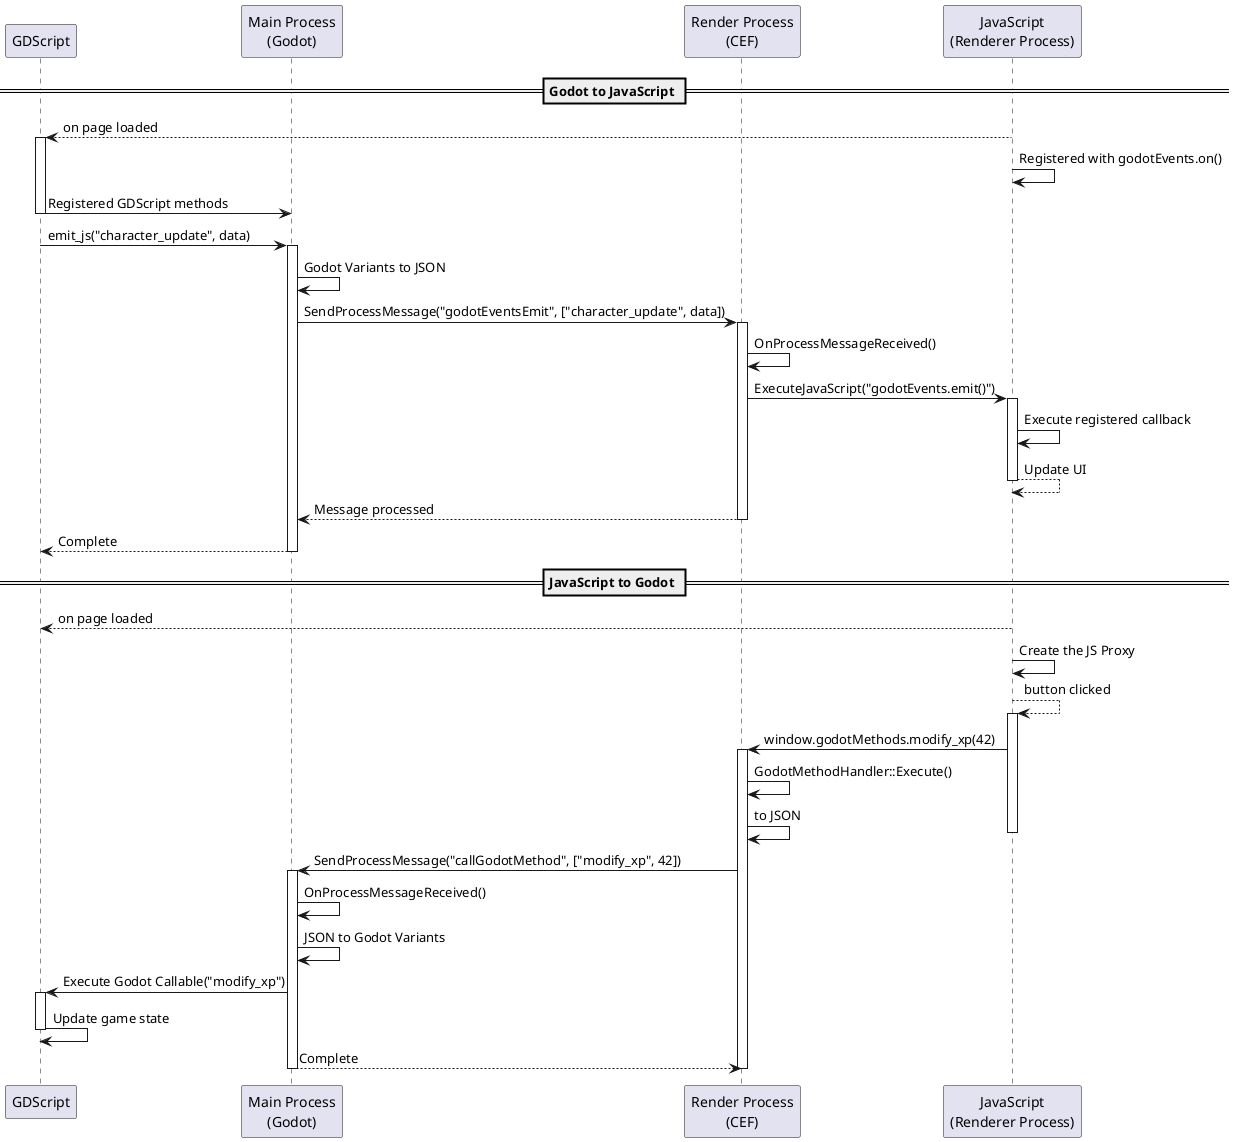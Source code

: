 @startuml

participant "GDScript" as GD
participant "Main Process\n(Godot)" as MP
participant "Render Process\n(CEF)" as RP
participant "JavaScript\n(Renderer Process)" as JS

== Godot to JavaScript ==

JS --> GD : on page loaded
activate GD
JS -> JS : Registered with godotEvents.on()
GD -> MP : Registered GDScript methods
deactivate GD

GD -> MP : emit_js("character_update", data)
activate MP

MP -> MP : Godot Variants to JSON
MP -> RP : SendProcessMessage("godotEventsEmit", ["character_update", data])
activate RP

RP -> RP : OnProcessMessageReceived()
RP -> JS : ExecuteJavaScript("godotEvents.emit()")
activate JS

JS -> JS : Execute registered callback
JS --> JS : Update UI
deactivate JS

RP --> MP : Message processed
deactivate RP

MP --> GD : Complete
deactivate MP

== JavaScript to Godot ==

JS --> GD : on page loaded
JS -> JS : Create the JS Proxy

JS --> JS : button clicked
activate JS
JS -> RP : window.godotMethods.modify_xp(42)
activate RP

RP -> RP : GodotMethodHandler::Execute()
RP -> RP : to JSON
deactivate JS

RP -> MP : SendProcessMessage("callGodotMethod", ["modify_xp", 42])
activate MP

MP -> MP : OnProcessMessageReceived()
MP -> MP : JSON to Godot Variants
MP -> GD : Execute Godot Callable("modify_xp")
activate GD

GD -> GD : Update game state
deactivate GD

MP --> RP : Complete
deactivate MP

deactivate RP

@enduml